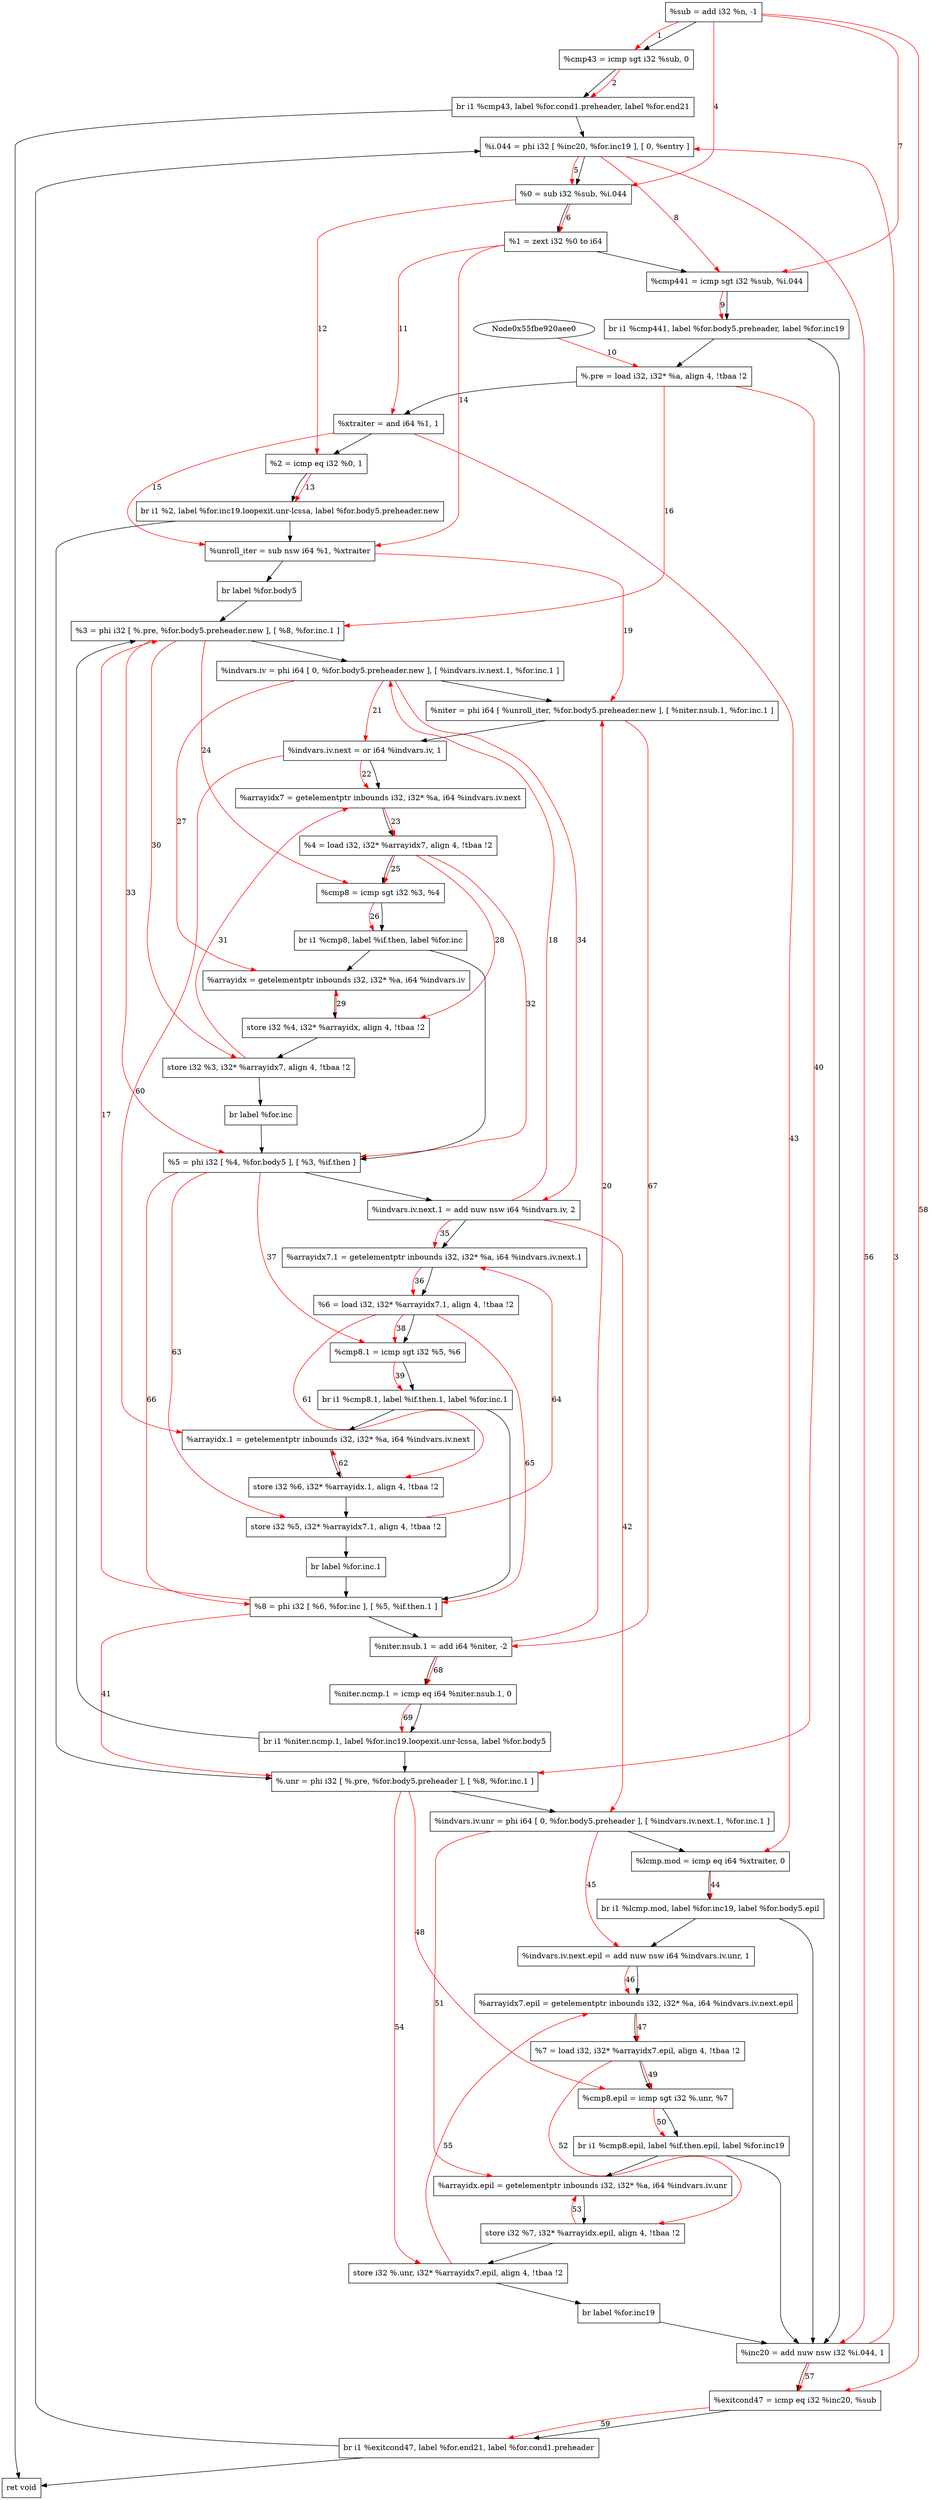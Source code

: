 digraph "CDFG for'func' function" {
	Node0x55fbe920b170[shape=record, label="  %sub = add i32 %n, -1"]
	Node0x55fbe920b1e0[shape=record, label="  %cmp43 = icmp sgt i32 %sub, 0"]
	Node0x55fbe9195c98[shape=record, label="  br i1 %cmp43, label %for.cond1.preheader, label %for.end21"]
	Node0x55fbe920b508[shape=record, label="  %i.044 = phi i32 [ %inc20, %for.inc19 ], [ 0, %entry ]"]
	Node0x55fbe920b5f0[shape=record, label="  %0 = sub i32 %sub, %i.044"]
	Node0x55fbe920b668[shape=record, label="  %1 = zext i32 %0 to i64"]
	Node0x55fbe920b700[shape=record, label="  %cmp441 = icmp sgt i32 %sub, %i.044"]
	Node0x55fbe9195db8[shape=record, label="  br i1 %cmp441, label %for.body5.preheader, label %for.inc19"]
	Node0x55fbe920b808[shape=record, label="  %.pre = load i32, i32* %a, align 4, !tbaa !2"]
	Node0x55fbe920c750[shape=record, label="  %xtraiter = and i64 %1, 1"]
	Node0x55fbe920c990[shape=record, label="  %2 = icmp eq i32 %0, 1"]
	Node0x55fbe91a1348[shape=record, label="  br i1 %2, label %for.inc19.loopexit.unr-lcssa, label %for.body5.preheader.new"]
	Node0x55fbe920cc60[shape=record, label="  %unroll_iter = sub nsw i64 %1, %xtraiter"]
	Node0x55fbe920cd38[shape=record, label="  br label %for.body5"]
	Node0x55fbe920ce48[shape=record, label="  %3 = phi i32 [ %.pre, %for.body5.preheader.new ], [ %8, %for.inc.1 ]"]
	Node0x55fbe920d008[shape=record, label="  %indvars.iv = phi i64 [ 0, %for.body5.preheader.new ], [ %indvars.iv.next.1, %for.inc.1 ]"]
	Node0x55fbe920d168[shape=record, label="  %niter = phi i64 [ %unroll_iter, %for.body5.preheader.new ], [ %niter.nsub.1, %for.inc.1 ]"]
	Node0x55fbe920d250[shape=record, label="  %indvars.iv.next = or i64 %indvars.iv, 1"]
	Node0x55fbe920d320[shape=record, label="  %arrayidx7 = getelementptr inbounds i32, i32* %a, i64 %indvars.iv.next"]
	Node0x55fbe920d388[shape=record, label="  %4 = load i32, i32* %arrayidx7, align 4, !tbaa !2"]
	Node0x55fbe920da60[shape=record, label="  %cmp8 = icmp sgt i32 %3, %4"]
	Node0x55fbe91a1468[shape=record, label="  br i1 %cmp8, label %if.then, label %for.inc"]
	Node0x55fbe920dfb0[shape=record, label="  %arrayidx = getelementptr inbounds i32, i32* %a, i64 %indvars.iv"]
	Node0x55fbe920e030[shape=record, label="  store i32 %4, i32* %arrayidx, align 4, !tbaa !2"]
	Node0x55fbe920e0b0[shape=record, label="  store i32 %3, i32* %arrayidx7, align 4, !tbaa !2"]
	Node0x55fbe920db48[shape=record, label="  br label %for.inc"]
	Node0x55fbe920e108[shape=record, label="  %5 = phi i32 [ %4, %for.body5 ], [ %3, %if.then ]"]
	Node0x55fbe920e230[shape=record, label="  %indvars.iv.next.1 = add nuw nsw i64 %indvars.iv, 2"]
	Node0x55fbe920e2d0[shape=record, label="  %arrayidx7.1 = getelementptr inbounds i32, i32* %a, i64 %indvars.iv.next.1"]
	Node0x55fbe920cfb8[shape=record, label="  %6 = load i32, i32* %arrayidx7.1, align 4, !tbaa !2"]
	Node0x55fbe920e350[shape=record, label="  %cmp8.1 = icmp sgt i32 %5, %6"]
	Node0x55fbe91a1588[shape=record, label="  br i1 %cmp8.1, label %if.then.1, label %for.inc.1"]
	Node0x55fbe920e418[shape=record, label="  %.unr = phi i32 [ %.pre, %for.body5.preheader ], [ %8, %for.inc.1 ]"]
	Node0x55fbe920e4d8[shape=record, label="  %indvars.iv.unr = phi i64 [ 0, %for.body5.preheader ], [ %indvars.iv.next.1, %for.inc.1 ]"]
	Node0x55fbe920e5a0[shape=record, label="  %lcmp.mod = icmp eq i64 %xtraiter, 0"]
	Node0x55fbe920e6a8[shape=record, label="  br i1 %lcmp.mod, label %for.inc19, label %for.body5.epil"]
	Node0x55fbe920e720[shape=record, label="  %indvars.iv.next.epil = add nuw nsw i64 %indvars.iv.unr, 1"]
	Node0x55fbe920e820[shape=record, label="  %arrayidx7.epil = getelementptr inbounds i32, i32* %a, i64 %indvars.iv.next.epil"]
	Node0x55fbe920cad8[shape=record, label="  %7 = load i32, i32* %arrayidx7.epil, align 4, !tbaa !2"]
	Node0x55fbe920e8a0[shape=record, label="  %cmp8.epil = icmp sgt i32 %.unr, %7"]
	Node0x55fbe920ea08[shape=record, label="  br i1 %cmp8.epil, label %if.then.epil, label %for.inc19"]
	Node0x55fbe920ea80[shape=record, label="  %arrayidx.epil = getelementptr inbounds i32, i32* %a, i64 %indvars.iv.unr"]
	Node0x55fbe920eb00[shape=record, label="  store i32 %7, i32* %arrayidx.epil, align 4, !tbaa !2"]
	Node0x55fbe920eb80[shape=record, label="  store i32 %.unr, i32* %arrayidx7.epil, align 4, !tbaa !2"]
	Node0x55fbe920e978[shape=record, label="  br label %for.inc19"]
	Node0x55fbe920ec00[shape=record, label="  %inc20 = add nuw nsw i32 %i.044, 1"]
	Node0x55fbe920ec70[shape=record, label="  %exitcond47 = icmp eq i32 %inc20, %sub"]
	Node0x55fbe920ed58[shape=record, label="  br i1 %exitcond47, label %for.end21, label %for.cond1.preheader"]
	Node0x55fbe920eda0[shape=record, label="  ret void"]
	Node0x55fbe920ee10[shape=record, label="  %arrayidx.1 = getelementptr inbounds i32, i32* %a, i64 %indvars.iv.next"]
	Node0x55fbe920ee90[shape=record, label="  store i32 %6, i32* %arrayidx.1, align 4, !tbaa !2"]
	Node0x55fbe920ef10[shape=record, label="  store i32 %5, i32* %arrayidx7.1, align 4, !tbaa !2"]
	Node0x55fbe920df38[shape=record, label="  br label %for.inc.1"]
	Node0x55fbe920ef68[shape=record, label="  %8 = phi i32 [ %6, %for.inc ], [ %5, %if.then.1 ]"]
	Node0x55fbe920f0c0[shape=record, label="  %niter.nsub.1 = add i64 %niter, -2"]
	Node0x55fbe920f130[shape=record, label="  %niter.ncmp.1 = icmp eq i64 %niter.nsub.1, 0"]
	Node0x55fbe920f1e8[shape=record, label="  br i1 %niter.ncmp.1, label %for.inc19.loopexit.unr-lcssa, label %for.body5"]
	Node0x55fbe920b170 -> Node0x55fbe920b1e0
	Node0x55fbe920b1e0 -> Node0x55fbe9195c98
	Node0x55fbe9195c98 -> Node0x55fbe920b508
	Node0x55fbe9195c98 -> Node0x55fbe920eda0
	Node0x55fbe920b508 -> Node0x55fbe920b5f0
	Node0x55fbe920b5f0 -> Node0x55fbe920b668
	Node0x55fbe920b668 -> Node0x55fbe920b700
	Node0x55fbe920b700 -> Node0x55fbe9195db8
	Node0x55fbe9195db8 -> Node0x55fbe920b808
	Node0x55fbe9195db8 -> Node0x55fbe920ec00
	Node0x55fbe920b808 -> Node0x55fbe920c750
	Node0x55fbe920c750 -> Node0x55fbe920c990
	Node0x55fbe920c990 -> Node0x55fbe91a1348
	Node0x55fbe91a1348 -> Node0x55fbe920e418
	Node0x55fbe91a1348 -> Node0x55fbe920cc60
	Node0x55fbe920cc60 -> Node0x55fbe920cd38
	Node0x55fbe920cd38 -> Node0x55fbe920ce48
	Node0x55fbe920ce48 -> Node0x55fbe920d008
	Node0x55fbe920d008 -> Node0x55fbe920d168
	Node0x55fbe920d168 -> Node0x55fbe920d250
	Node0x55fbe920d250 -> Node0x55fbe920d320
	Node0x55fbe920d320 -> Node0x55fbe920d388
	Node0x55fbe920d388 -> Node0x55fbe920da60
	Node0x55fbe920da60 -> Node0x55fbe91a1468
	Node0x55fbe91a1468 -> Node0x55fbe920dfb0
	Node0x55fbe91a1468 -> Node0x55fbe920e108
	Node0x55fbe920dfb0 -> Node0x55fbe920e030
	Node0x55fbe920e030 -> Node0x55fbe920e0b0
	Node0x55fbe920e0b0 -> Node0x55fbe920db48
	Node0x55fbe920db48 -> Node0x55fbe920e108
	Node0x55fbe920e108 -> Node0x55fbe920e230
	Node0x55fbe920e230 -> Node0x55fbe920e2d0
	Node0x55fbe920e2d0 -> Node0x55fbe920cfb8
	Node0x55fbe920cfb8 -> Node0x55fbe920e350
	Node0x55fbe920e350 -> Node0x55fbe91a1588
	Node0x55fbe91a1588 -> Node0x55fbe920ee10
	Node0x55fbe91a1588 -> Node0x55fbe920ef68
	Node0x55fbe920e418 -> Node0x55fbe920e4d8
	Node0x55fbe920e4d8 -> Node0x55fbe920e5a0
	Node0x55fbe920e5a0 -> Node0x55fbe920e6a8
	Node0x55fbe920e6a8 -> Node0x55fbe920ec00
	Node0x55fbe920e6a8 -> Node0x55fbe920e720
	Node0x55fbe920e720 -> Node0x55fbe920e820
	Node0x55fbe920e820 -> Node0x55fbe920cad8
	Node0x55fbe920cad8 -> Node0x55fbe920e8a0
	Node0x55fbe920e8a0 -> Node0x55fbe920ea08
	Node0x55fbe920ea08 -> Node0x55fbe920ea80
	Node0x55fbe920ea08 -> Node0x55fbe920ec00
	Node0x55fbe920ea80 -> Node0x55fbe920eb00
	Node0x55fbe920eb00 -> Node0x55fbe920eb80
	Node0x55fbe920eb80 -> Node0x55fbe920e978
	Node0x55fbe920e978 -> Node0x55fbe920ec00
	Node0x55fbe920ec00 -> Node0x55fbe920ec70
	Node0x55fbe920ec70 -> Node0x55fbe920ed58
	Node0x55fbe920ed58 -> Node0x55fbe920eda0
	Node0x55fbe920ed58 -> Node0x55fbe920b508
	Node0x55fbe920ee10 -> Node0x55fbe920ee90
	Node0x55fbe920ee90 -> Node0x55fbe920ef10
	Node0x55fbe920ef10 -> Node0x55fbe920df38
	Node0x55fbe920df38 -> Node0x55fbe920ef68
	Node0x55fbe920ef68 -> Node0x55fbe920f0c0
	Node0x55fbe920f0c0 -> Node0x55fbe920f130
	Node0x55fbe920f130 -> Node0x55fbe920f1e8
	Node0x55fbe920f1e8 -> Node0x55fbe920e418
	Node0x55fbe920f1e8 -> Node0x55fbe920ce48
edge [color=red]
	Node0x55fbe920b170 -> Node0x55fbe920b1e0[label="1"]
	Node0x55fbe920b1e0 -> Node0x55fbe9195c98[label="2"]
	Node0x55fbe920ec00 -> Node0x55fbe920b508[label="3"]
	Node0x55fbe920b170 -> Node0x55fbe920b5f0[label="4"]
	Node0x55fbe920b508 -> Node0x55fbe920b5f0[label="5"]
	Node0x55fbe920b5f0 -> Node0x55fbe920b668[label="6"]
	Node0x55fbe920b170 -> Node0x55fbe920b700[label="7"]
	Node0x55fbe920b508 -> Node0x55fbe920b700[label="8"]
	Node0x55fbe920b700 -> Node0x55fbe9195db8[label="9"]
	Node0x55fbe920aee0 -> Node0x55fbe920b808[label="10"]
	Node0x55fbe920b668 -> Node0x55fbe920c750[label="11"]
	Node0x55fbe920b5f0 -> Node0x55fbe920c990[label="12"]
	Node0x55fbe920c990 -> Node0x55fbe91a1348[label="13"]
	Node0x55fbe920b668 -> Node0x55fbe920cc60[label="14"]
	Node0x55fbe920c750 -> Node0x55fbe920cc60[label="15"]
	Node0x55fbe920b808 -> Node0x55fbe920ce48[label="16"]
	Node0x55fbe920ef68 -> Node0x55fbe920ce48[label="17"]
	Node0x55fbe920e230 -> Node0x55fbe920d008[label="18"]
	Node0x55fbe920cc60 -> Node0x55fbe920d168[label="19"]
	Node0x55fbe920f0c0 -> Node0x55fbe920d168[label="20"]
	Node0x55fbe920d008 -> Node0x55fbe920d250[label="21"]
	Node0x55fbe920d250 -> Node0x55fbe920d320[label="22"]
	Node0x55fbe920d320 -> Node0x55fbe920d388[label="23"]
	Node0x55fbe920ce48 -> Node0x55fbe920da60[label="24"]
	Node0x55fbe920d388 -> Node0x55fbe920da60[label="25"]
	Node0x55fbe920da60 -> Node0x55fbe91a1468[label="26"]
	Node0x55fbe920d008 -> Node0x55fbe920dfb0[label="27"]
	Node0x55fbe920d388 -> Node0x55fbe920e030[label="28"]
	Node0x55fbe920e030 -> Node0x55fbe920dfb0[label="29"]
	Node0x55fbe920ce48 -> Node0x55fbe920e0b0[label="30"]
	Node0x55fbe920e0b0 -> Node0x55fbe920d320[label="31"]
	Node0x55fbe920d388 -> Node0x55fbe920e108[label="32"]
	Node0x55fbe920ce48 -> Node0x55fbe920e108[label="33"]
	Node0x55fbe920d008 -> Node0x55fbe920e230[label="34"]
	Node0x55fbe920e230 -> Node0x55fbe920e2d0[label="35"]
	Node0x55fbe920e2d0 -> Node0x55fbe920cfb8[label="36"]
	Node0x55fbe920e108 -> Node0x55fbe920e350[label="37"]
	Node0x55fbe920cfb8 -> Node0x55fbe920e350[label="38"]
	Node0x55fbe920e350 -> Node0x55fbe91a1588[label="39"]
	Node0x55fbe920b808 -> Node0x55fbe920e418[label="40"]
	Node0x55fbe920ef68 -> Node0x55fbe920e418[label="41"]
	Node0x55fbe920e230 -> Node0x55fbe920e4d8[label="42"]
	Node0x55fbe920c750 -> Node0x55fbe920e5a0[label="43"]
	Node0x55fbe920e5a0 -> Node0x55fbe920e6a8[label="44"]
	Node0x55fbe920e4d8 -> Node0x55fbe920e720[label="45"]
	Node0x55fbe920e720 -> Node0x55fbe920e820[label="46"]
	Node0x55fbe920e820 -> Node0x55fbe920cad8[label="47"]
	Node0x55fbe920e418 -> Node0x55fbe920e8a0[label="48"]
	Node0x55fbe920cad8 -> Node0x55fbe920e8a0[label="49"]
	Node0x55fbe920e8a0 -> Node0x55fbe920ea08[label="50"]
	Node0x55fbe920e4d8 -> Node0x55fbe920ea80[label="51"]
	Node0x55fbe920cad8 -> Node0x55fbe920eb00[label="52"]
	Node0x55fbe920eb00 -> Node0x55fbe920ea80[label="53"]
	Node0x55fbe920e418 -> Node0x55fbe920eb80[label="54"]
	Node0x55fbe920eb80 -> Node0x55fbe920e820[label="55"]
	Node0x55fbe920b508 -> Node0x55fbe920ec00[label="56"]
	Node0x55fbe920ec00 -> Node0x55fbe920ec70[label="57"]
	Node0x55fbe920b170 -> Node0x55fbe920ec70[label="58"]
	Node0x55fbe920ec70 -> Node0x55fbe920ed58[label="59"]
	Node0x55fbe920d250 -> Node0x55fbe920ee10[label="60"]
	Node0x55fbe920cfb8 -> Node0x55fbe920ee90[label="61"]
	Node0x55fbe920ee90 -> Node0x55fbe920ee10[label="62"]
	Node0x55fbe920e108 -> Node0x55fbe920ef10[label="63"]
	Node0x55fbe920ef10 -> Node0x55fbe920e2d0[label="64"]
	Node0x55fbe920cfb8 -> Node0x55fbe920ef68[label="65"]
	Node0x55fbe920e108 -> Node0x55fbe920ef68[label="66"]
	Node0x55fbe920d168 -> Node0x55fbe920f0c0[label="67"]
	Node0x55fbe920f0c0 -> Node0x55fbe920f130[label="68"]
	Node0x55fbe920f130 -> Node0x55fbe920f1e8[label="69"]
}
